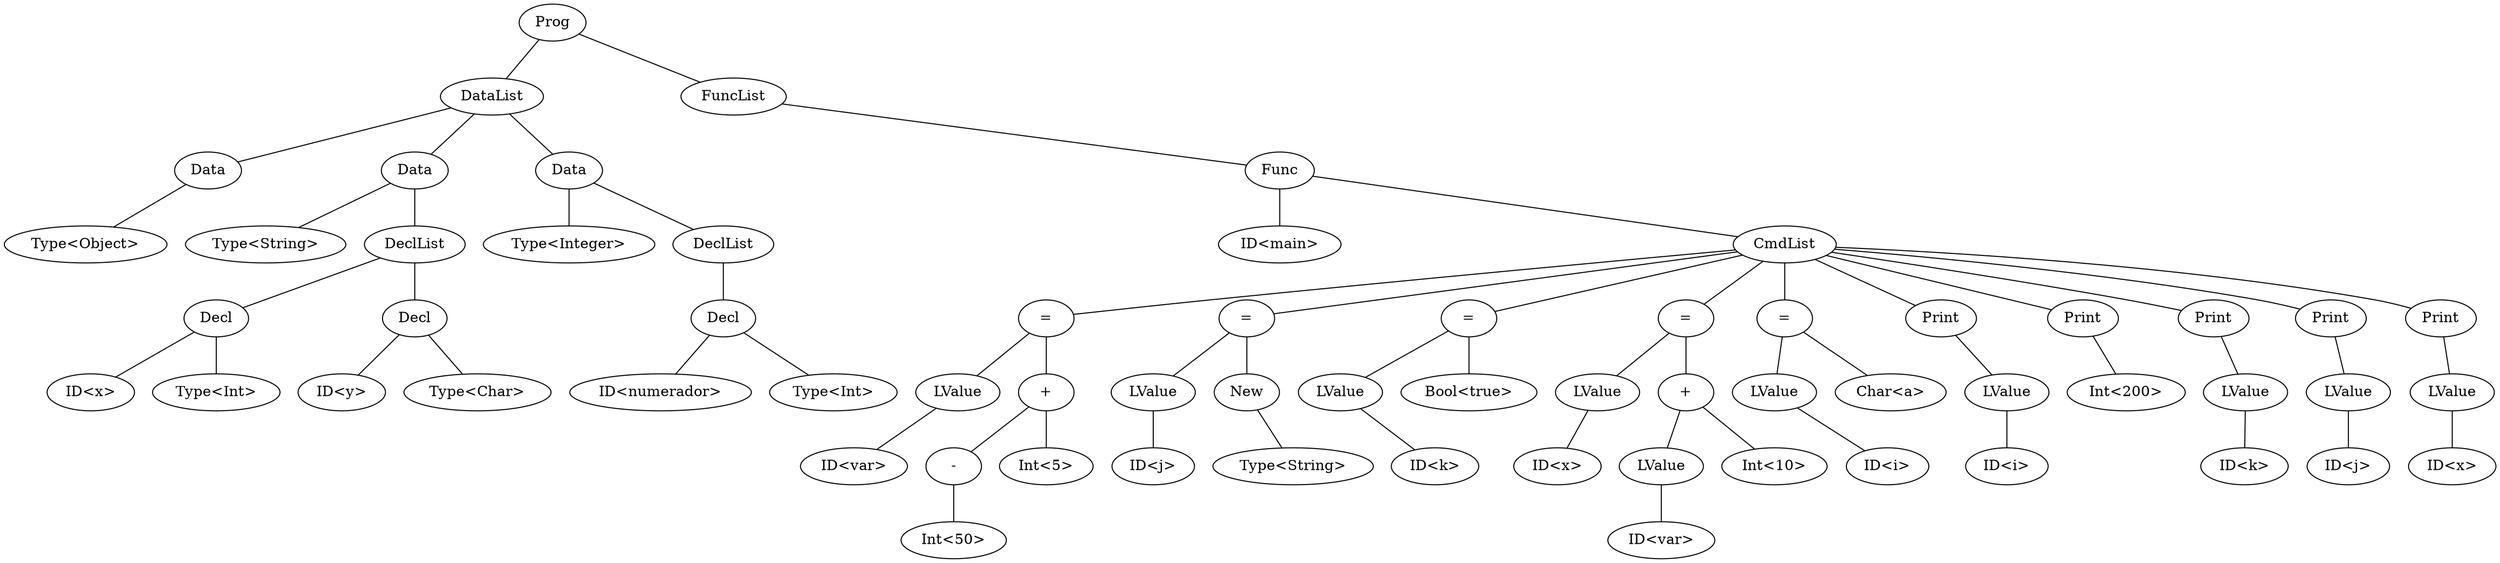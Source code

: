 graph program {
64 [label=Prog]
64--2
2 [label=DataList]
2--1
1 [label= "Data"]
1--0
0 [label="Type<Object>"]
2--12
12 [label= "Data"]
12--11
11 [label="Type<String>"]
12--7
7 [label=DeclList]
7--6
6 [label="Decl"]
6--5
5 [label="ID<x>"]
6--4
4 [label="Type<Int>"]
7--10
10 [label="Decl"]
10--9
9 [label="ID<y>"]
10--8
8 [label="Type<Char>"]
2--18
18 [label= "Data"]
18--17
17 [label="Type<Integer>"]
18--16
16 [label=DeclList]
16--15
15 [label="Decl"]
15--14
14 [label="ID<numerador>"]
15--13
13 [label="Type<Int>"]
64--63
63 [label=FuncList]
63--62
62 [label="Func"]
62--61
61 [label="ID<main>"]
62--26
26 [label=CmdList]
26--25
25 [label= "="]
25--20
20 [label="LValue"]
20--19
19 [label="ID<var>"]
25--24
24 [label= "+"]
24--22
22 [label= "-"]
22--21
21 [label="Int<50>"]
24--23
23 [label="Int<5>"]
26--31
31 [label= "="]
31--28
28 [label="LValue"]
28--27
27 [label="ID<j>"]
31--30
30 [label= "New"]
30--29
29 [label="Type<String>"]
26--35
35 [label= "="]
35--33
33 [label="LValue"]
33--32
32 [label="ID<k>"]
35--34
34 [label="Bool<true>"]
26--42
42 [label= "="]
42--37
37 [label="LValue"]
37--36
36 [label="ID<x>"]
42--41
41 [label= "+"]
41--39
39 [label="LValue"]
39--38
38 [label="ID<var>"]
41--40
40 [label="Int<10>"]
26--46
46 [label= "="]
46--44
44 [label="LValue"]
44--43
43 [label="ID<i>"]
46--45
45 [label="Char<a>"]
26--49
49 [label="Print"]
49--48
48 [label="LValue"]
48--47
47 [label="ID<i>"]
26--51
51 [label="Print"]
51--50
50 [label="Int<200>"]
26--54
54 [label="Print"]
54--53
53 [label="LValue"]
53--52
52 [label="ID<k>"]
26--57
57 [label="Print"]
57--56
56 [label="LValue"]
56--55
55 [label="ID<j>"]
26--60
60 [label="Print"]
60--59
59 [label="LValue"]
59--58
58 [label="ID<x>"]
}
